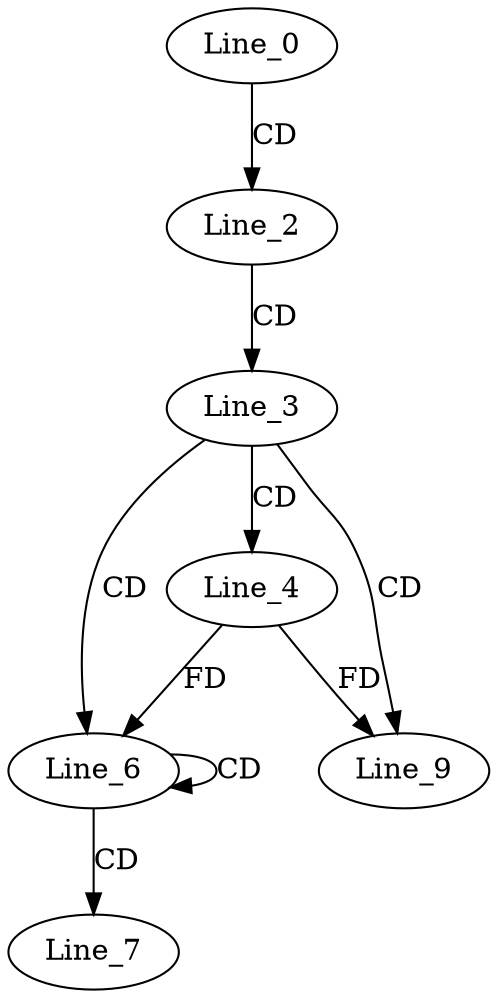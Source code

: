 digraph G {
  Line_0;
  Line_2;
  Line_3;
  Line_4;
  Line_6;
  Line_6;
  Line_7;
  Line_9;
  Line_0 -> Line_2 [ label="CD" ];
  Line_2 -> Line_3 [ label="CD" ];
  Line_3 -> Line_4 [ label="CD" ];
  Line_3 -> Line_6 [ label="CD" ];
  Line_6 -> Line_6 [ label="CD" ];
  Line_4 -> Line_6 [ label="FD" ];
  Line_6 -> Line_7 [ label="CD" ];
  Line_3 -> Line_9 [ label="CD" ];
  Line_4 -> Line_9 [ label="FD" ];
}

